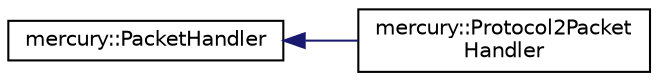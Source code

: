 digraph "Graphical Class Hierarchy"
{
 // LATEX_PDF_SIZE
  edge [fontname="Helvetica",fontsize="10",labelfontname="Helvetica",labelfontsize="10"];
  node [fontname="Helvetica",fontsize="10",shape=record];
  rankdir="LR";
  Node0 [label="mercury::PacketHandler",height=0.2,width=0.4,color="black", fillcolor="white", style="filled",URL="$classmercury_1_1_packet_handler.html",tooltip="The class that inherits Protocol1PacketHandler class or Protocol2PacketHandler class."];
  Node0 -> Node1 [dir="back",color="midnightblue",fontsize="10",style="solid",fontname="Helvetica"];
  Node1 [label="mercury::Protocol2Packet\lHandler",height=0.2,width=0.4,color="black", fillcolor="white", style="filled",URL="$classmercury_1_1_protocol2_packet_handler.html",tooltip="The class for control Mercury by using Protocol2.0."];
}
